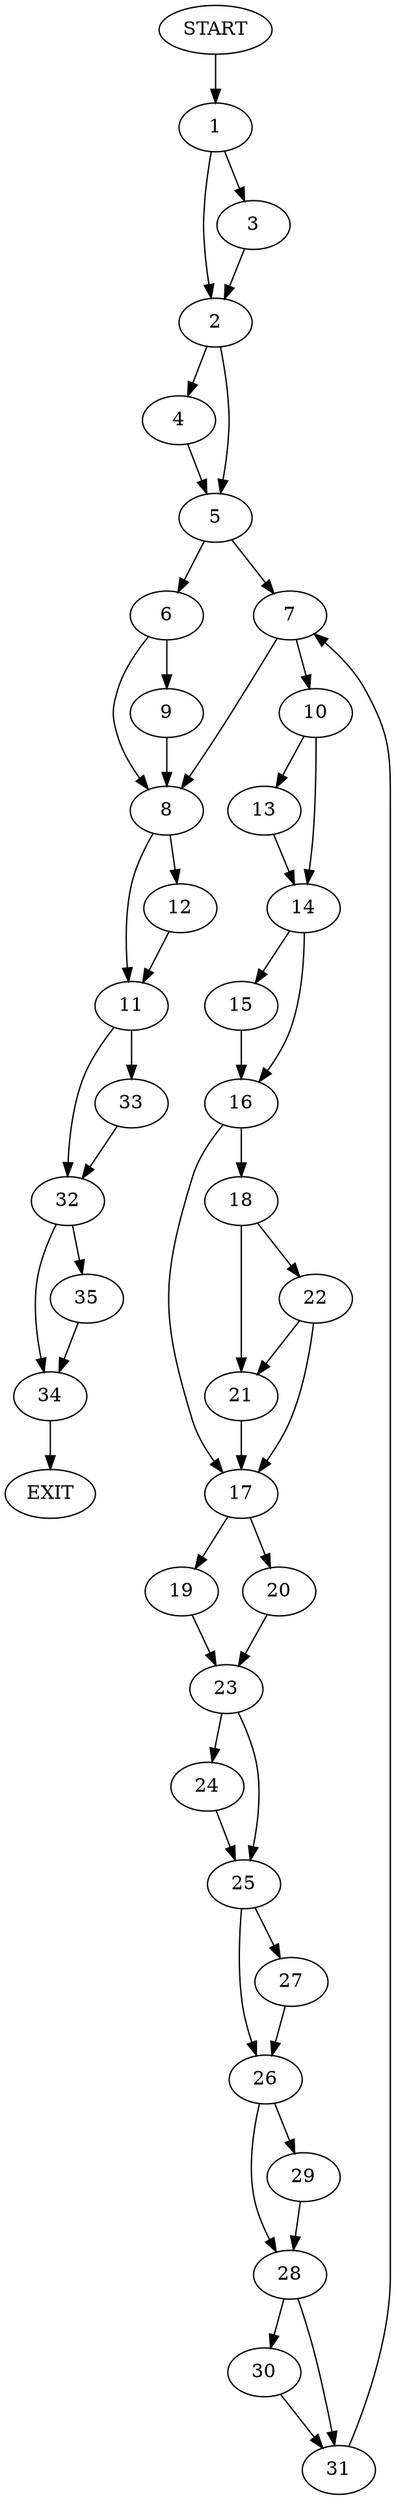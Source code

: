 digraph {
0 [label="START"]
36 [label="EXIT"]
0 -> 1
1 -> 2
1 -> 3
3 -> 2
2 -> 4
2 -> 5
4 -> 5
5 -> 6
5 -> 7
6 -> 8
6 -> 9
7 -> 8
7 -> 10
8 -> 11
8 -> 12
10 -> 13
10 -> 14
14 -> 15
14 -> 16
13 -> 14
15 -> 16
16 -> 17
16 -> 18
17 -> 19
17 -> 20
18 -> 21
18 -> 22
22 -> 21
22 -> 17
21 -> 17
20 -> 23
19 -> 23
23 -> 24
23 -> 25
25 -> 26
25 -> 27
24 -> 25
27 -> 26
26 -> 28
26 -> 29
29 -> 28
28 -> 30
28 -> 31
30 -> 31
31 -> 7
9 -> 8
11 -> 32
11 -> 33
12 -> 11
32 -> 34
32 -> 35
33 -> 32
34 -> 36
35 -> 34
}
